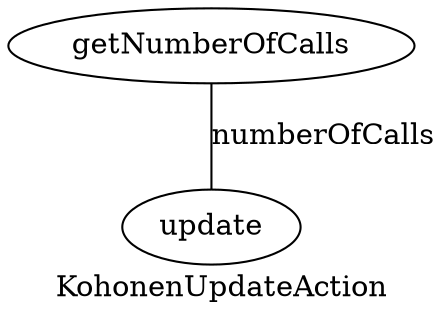 strict graph {
  label="KohonenUpdateAction"
  "getNumberOfCalls" -- "update" [label="numberOfCalls"];
}

